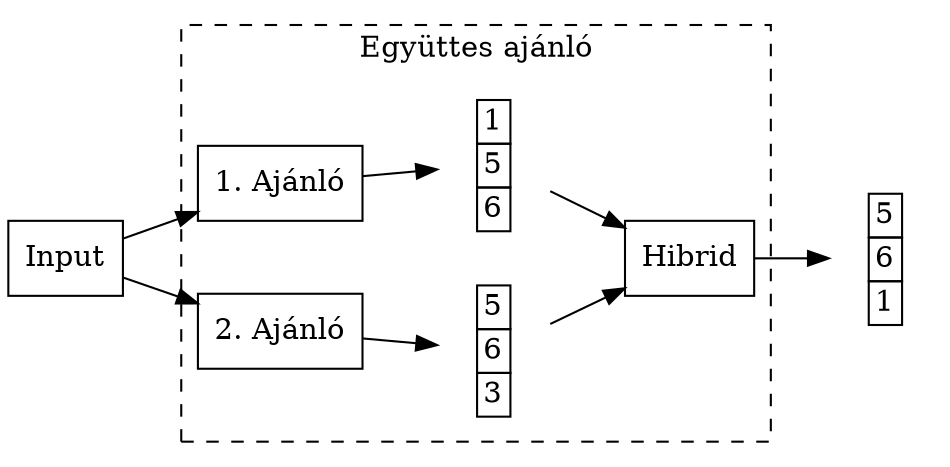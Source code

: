 digraph recommender {
    graph [dpi=300]
    rankdir="LR"
    splines="false"

    subgraph cluster_1 {
        label="Együttes ajánló"
        style="dashed"
        r1 [label="1. Ajánló", shape="rectangle"]
        r2 [label="2. Ajánló", shape="rectangle"]
        hybrid [label="Hibrid", shape="rectangle"]
        rec1 [
            label=<<TABLE BORDER="0" CELLBORDER="1" CELLSPACING="0">
            <TR><TD>1</TD></TR>
            <TR><TD>5</TD></TR>
            <TR><TD>6</TD></TR>
            </TABLE>>, 
            shape="plaintext"
        ];
        rec2 [
            label=<<TABLE BORDER="0" CELLBORDER="1" CELLSPACING="0">
            <TR><TD>5</TD></TR>
            <TR><TD>6</TD></TR>
            <TR><TD>3</TD></TR>
            </TABLE>>, 
            shape="plaintext"
        ];
    }

    input [label="Input", shape="rectangle"]
    rec [
        label=<<TABLE BORDER="0" CELLBORDER="1" CELLSPACING="0">
        <TR><TD>5</TD></TR>
        <TR><TD>6</TD></TR>
        <TR><TD>1</TD></TR>
        </TABLE>>, 
        shape="plaintext"
    ]
    input -> r1
    input -> r2
    r1 -> rec1
    rec1 -> hybrid
    r2 -> rec2
    rec2 -> hybrid
    hybrid -> rec
}